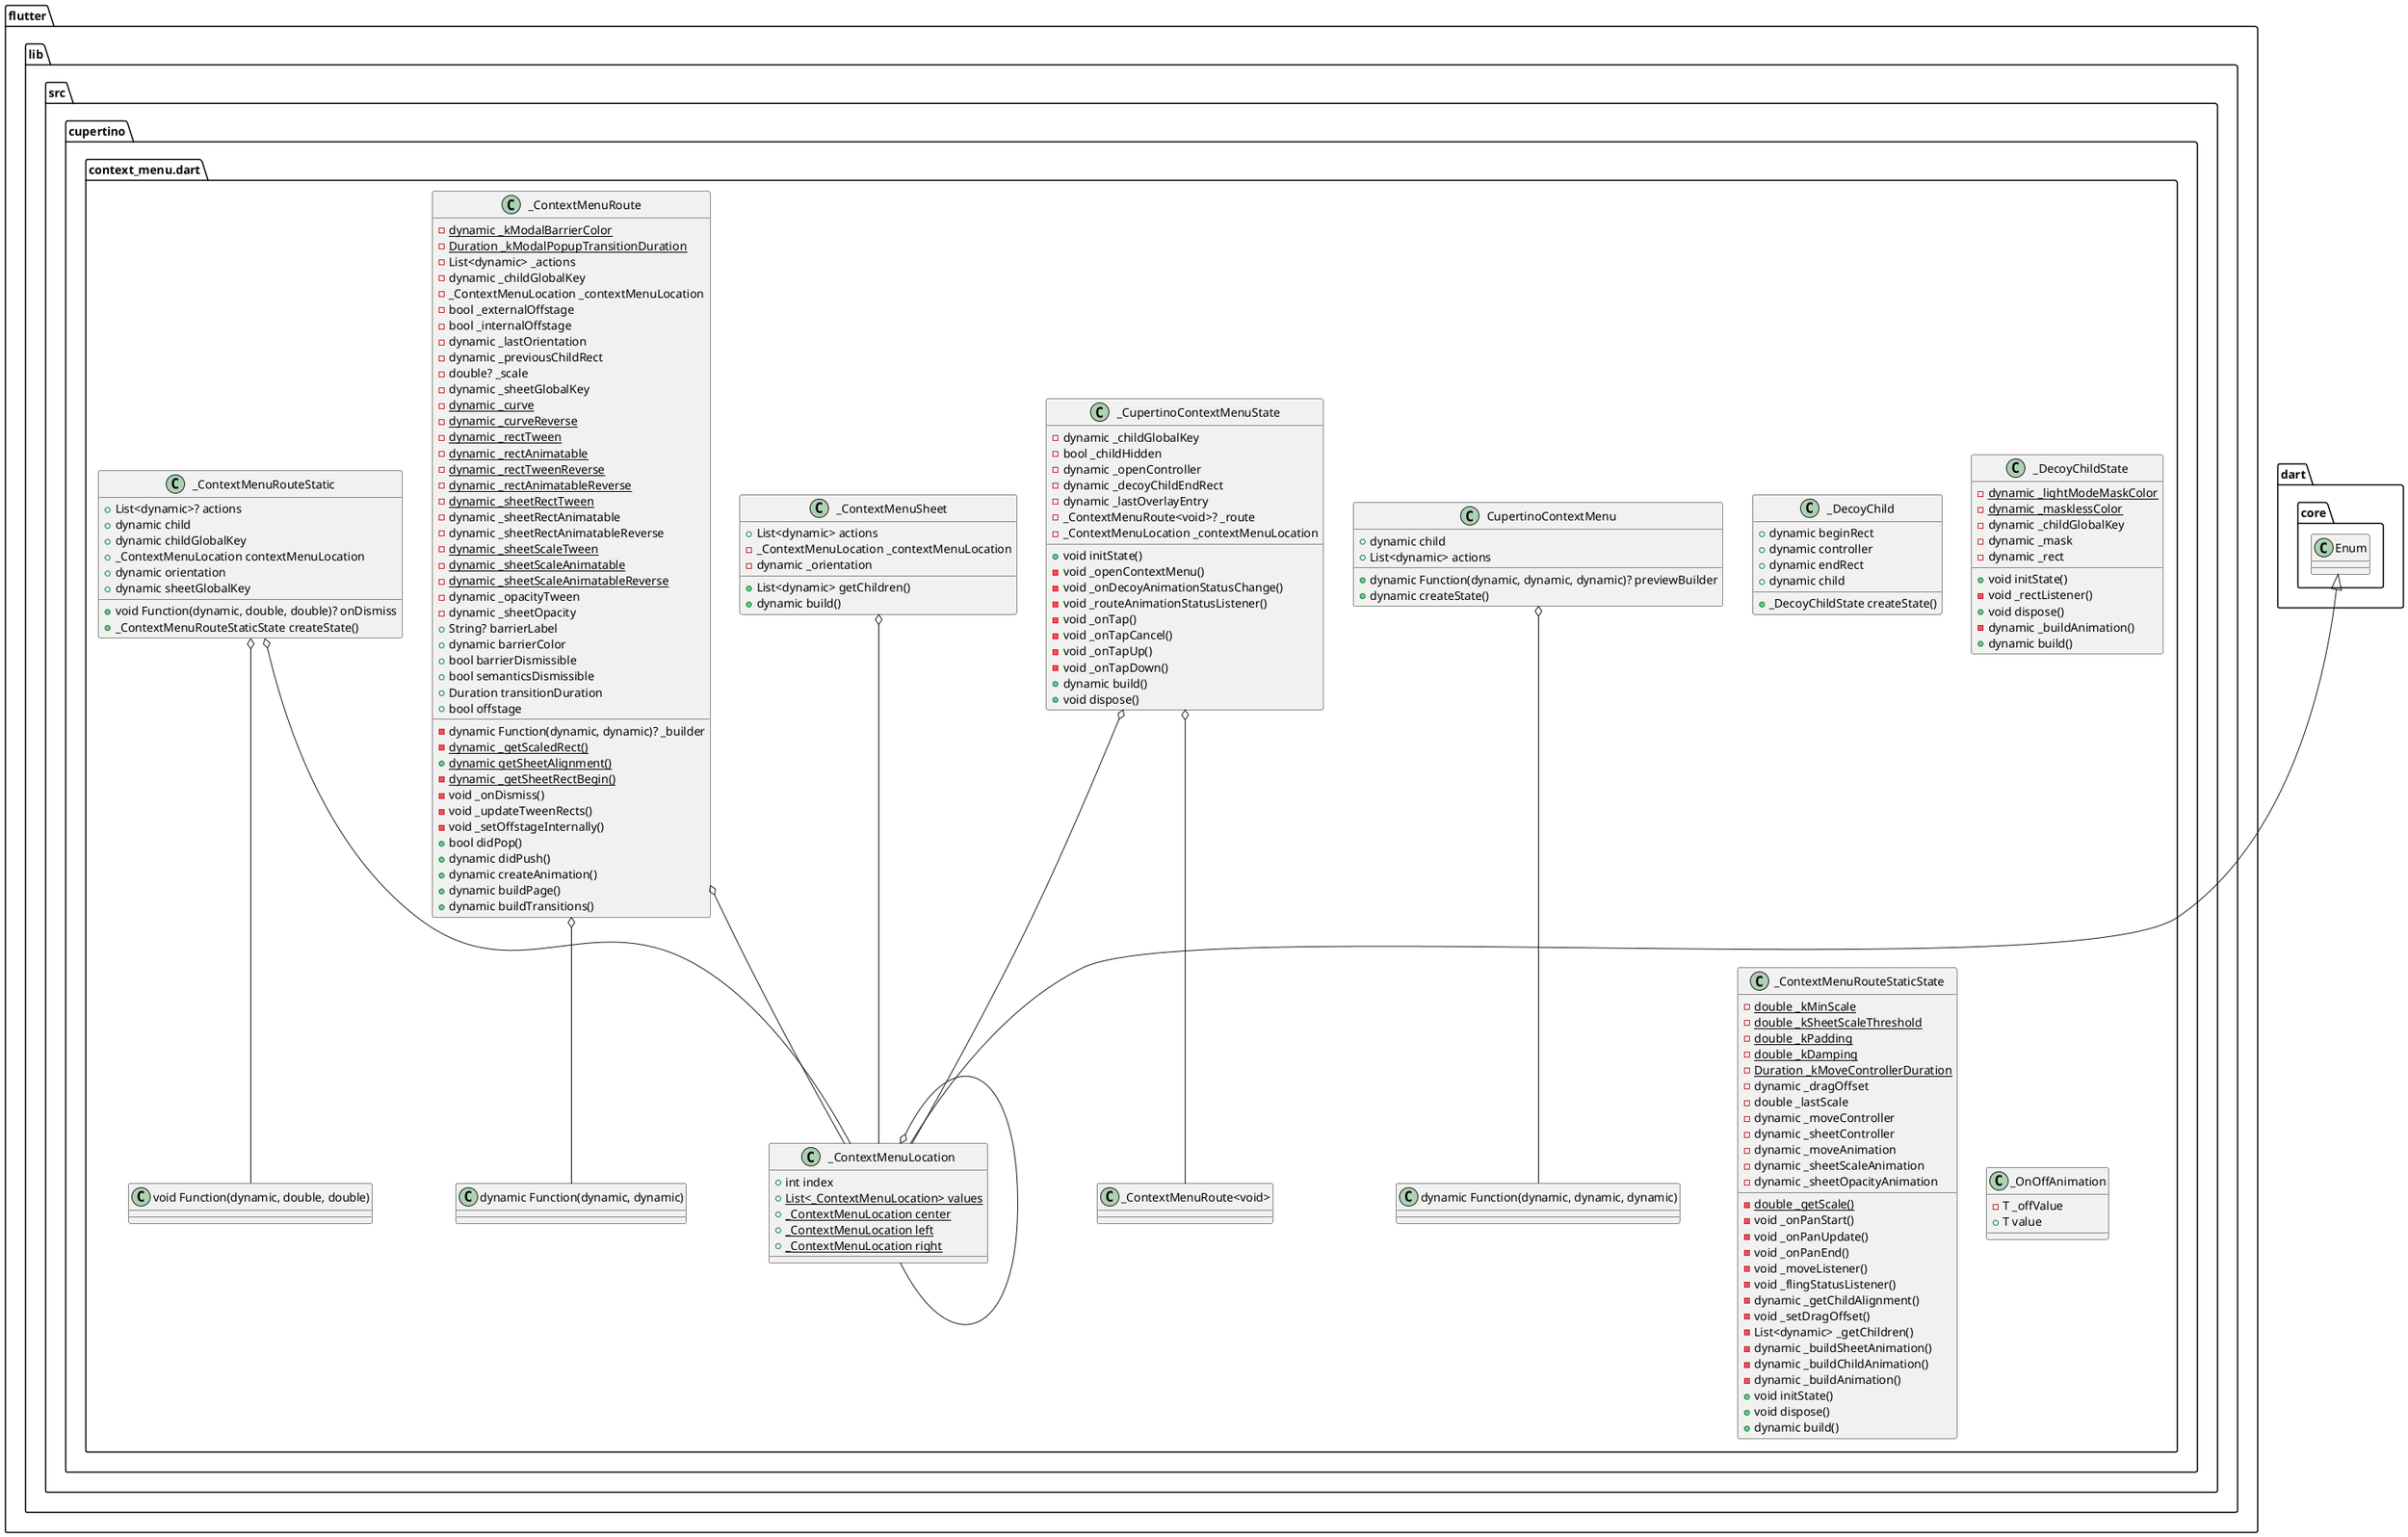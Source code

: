 @startuml
set namespaceSeparator ::

class "flutter::lib::src::cupertino::context_menu.dart::CupertinoContextMenu" {
  +dynamic child
  +List<dynamic> actions
  +dynamic Function(dynamic, dynamic, dynamic)? previewBuilder
  +dynamic createState()
}

"flutter::lib::src::cupertino::context_menu.dart::CupertinoContextMenu" o-- "flutter::lib::src::cupertino::context_menu.dart::dynamic Function(dynamic, dynamic, dynamic)"

class "flutter::lib::src::cupertino::context_menu.dart::_CupertinoContextMenuState" {
  -dynamic _childGlobalKey
  -bool _childHidden
  -dynamic _openController
  -dynamic _decoyChildEndRect
  -dynamic _lastOverlayEntry
  -_ContextMenuRoute<void>? _route
  -_ContextMenuLocation _contextMenuLocation
  +void initState()
  -void _openContextMenu()
  -void _onDecoyAnimationStatusChange()
  -void _routeAnimationStatusListener()
  -void _onTap()
  -void _onTapCancel()
  -void _onTapUp()
  -void _onTapDown()
  +dynamic build()
  +void dispose()
}

"flutter::lib::src::cupertino::context_menu.dart::_CupertinoContextMenuState" o-- "flutter::lib::src::cupertino::context_menu.dart::_ContextMenuRoute<void>"
"flutter::lib::src::cupertino::context_menu.dart::_CupertinoContextMenuState" o-- "flutter::lib::src::cupertino::context_menu.dart::_ContextMenuLocation"

class "flutter::lib::src::cupertino::context_menu.dart::_DecoyChild" {
  +dynamic beginRect
  +dynamic controller
  +dynamic endRect
  +dynamic child
  +_DecoyChildState createState()
}

class "flutter::lib::src::cupertino::context_menu.dart::_DecoyChildState" {
  {static} -dynamic _lightModeMaskColor
  {static} -dynamic _masklessColor
  -dynamic _childGlobalKey
  -dynamic _mask
  -dynamic _rect
  +void initState()
  -void _rectListener()
  +void dispose()
  -dynamic _buildAnimation()
  +dynamic build()
}

class "flutter::lib::src::cupertino::context_menu.dart::_ContextMenuRoute" {
  {static} -dynamic _kModalBarrierColor
  {static} -Duration _kModalPopupTransitionDuration
  -List<dynamic> _actions
  -dynamic Function(dynamic, dynamic)? _builder
  -dynamic _childGlobalKey
  -_ContextMenuLocation _contextMenuLocation
  -bool _externalOffstage
  -bool _internalOffstage
  -dynamic _lastOrientation
  -dynamic _previousChildRect
  -double? _scale
  -dynamic _sheetGlobalKey
  {static} -dynamic _curve
  {static} -dynamic _curveReverse
  {static} -dynamic _rectTween
  {static} -dynamic _rectAnimatable
  {static} -dynamic _rectTweenReverse
  {static} -dynamic _rectAnimatableReverse
  {static} -dynamic _sheetRectTween
  -dynamic _sheetRectAnimatable
  -dynamic _sheetRectAnimatableReverse
  {static} -dynamic _sheetScaleTween
  {static} -dynamic _sheetScaleAnimatable
  {static} -dynamic _sheetScaleAnimatableReverse
  -dynamic _opacityTween
  -dynamic _sheetOpacity
  +String? barrierLabel
  +dynamic barrierColor
  +bool barrierDismissible
  +bool semanticsDismissible
  +Duration transitionDuration
  +bool offstage
  {static} -dynamic _getScaledRect()
  {static} +dynamic getSheetAlignment()
  {static} -dynamic _getSheetRectBegin()
  -void _onDismiss()
  -void _updateTweenRects()
  -void _setOffstageInternally()
  +bool didPop()
  +dynamic didPush()
  +dynamic createAnimation()
  +dynamic buildPage()
  +dynamic buildTransitions()
}

"flutter::lib::src::cupertino::context_menu.dart::_ContextMenuRoute" o-- "flutter::lib::src::cupertino::context_menu.dart::dynamic Function(dynamic, dynamic)"
"flutter::lib::src::cupertino::context_menu.dart::_ContextMenuRoute" o-- "flutter::lib::src::cupertino::context_menu.dart::_ContextMenuLocation"

class "flutter::lib::src::cupertino::context_menu.dart::_ContextMenuRouteStatic" {
  +List<dynamic>? actions
  +dynamic child
  +dynamic childGlobalKey
  +_ContextMenuLocation contextMenuLocation
  +void Function(dynamic, double, double)? onDismiss
  +dynamic orientation
  +dynamic sheetGlobalKey
  +_ContextMenuRouteStaticState createState()
}

"flutter::lib::src::cupertino::context_menu.dart::_ContextMenuRouteStatic" o-- "flutter::lib::src::cupertino::context_menu.dart::_ContextMenuLocation"
"flutter::lib::src::cupertino::context_menu.dart::_ContextMenuRouteStatic" o-- "flutter::lib::src::cupertino::context_menu.dart::void Function(dynamic, double, double)"

class "flutter::lib::src::cupertino::context_menu.dart::_ContextMenuRouteStaticState" {
  {static} -double _kMinScale
  {static} -double _kSheetScaleThreshold
  {static} -double _kPadding
  {static} -double _kDamping
  {static} -Duration _kMoveControllerDuration
  -dynamic _dragOffset
  -double _lastScale
  -dynamic _moveController
  -dynamic _sheetController
  -dynamic _moveAnimation
  -dynamic _sheetScaleAnimation
  -dynamic _sheetOpacityAnimation
  {static} -double _getScale()
  -void _onPanStart()
  -void _onPanUpdate()
  -void _onPanEnd()
  -void _moveListener()
  -void _flingStatusListener()
  -dynamic _getChildAlignment()
  -void _setDragOffset()
  -List<dynamic> _getChildren()
  -dynamic _buildSheetAnimation()
  -dynamic _buildChildAnimation()
  -dynamic _buildAnimation()
  +void initState()
  +void dispose()
  +dynamic build()
}

class "flutter::lib::src::cupertino::context_menu.dart::_ContextMenuSheet" {
  +List<dynamic> actions
  -_ContextMenuLocation _contextMenuLocation
  -dynamic _orientation
  +List<dynamic> getChildren()
  +dynamic build()
}

"flutter::lib::src::cupertino::context_menu.dart::_ContextMenuSheet" o-- "flutter::lib::src::cupertino::context_menu.dart::_ContextMenuLocation"

class "flutter::lib::src::cupertino::context_menu.dart::_OnOffAnimation" {
  -T _offValue
  +T value
}

class "flutter::lib::src::cupertino::context_menu.dart::_ContextMenuLocation" {
  +int index
  {static} +List<_ContextMenuLocation> values
  {static} +_ContextMenuLocation center
  {static} +_ContextMenuLocation left
  {static} +_ContextMenuLocation right
}

"flutter::lib::src::cupertino::context_menu.dart::_ContextMenuLocation" o-- "flutter::lib::src::cupertino::context_menu.dart::_ContextMenuLocation"
"dart::core::Enum" <|-- "flutter::lib::src::cupertino::context_menu.dart::_ContextMenuLocation"


@enduml